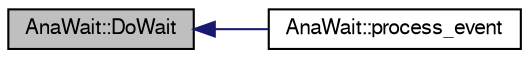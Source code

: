 digraph "AnaWait::DoWait"
{
  bgcolor="transparent";
  edge [fontname="FreeSans",fontsize="10",labelfontname="FreeSans",labelfontsize="10"];
  node [fontname="FreeSans",fontsize="10",shape=record];
  rankdir="LR";
  Node1 [label="AnaWait::DoWait",height=0.2,width=0.4,color="black", fillcolor="grey75", style="filled" fontcolor="black"];
  Node1 -> Node2 [dir="back",color="midnightblue",fontsize="10",style="solid",fontname="FreeSans"];
  Node2 [label="AnaWait::process_event",height=0.2,width=0.4,color="black",URL="$d5/d60/classAnaWait.html#abf1002cbcac3c02d192caf6fef5489b8"];
}
